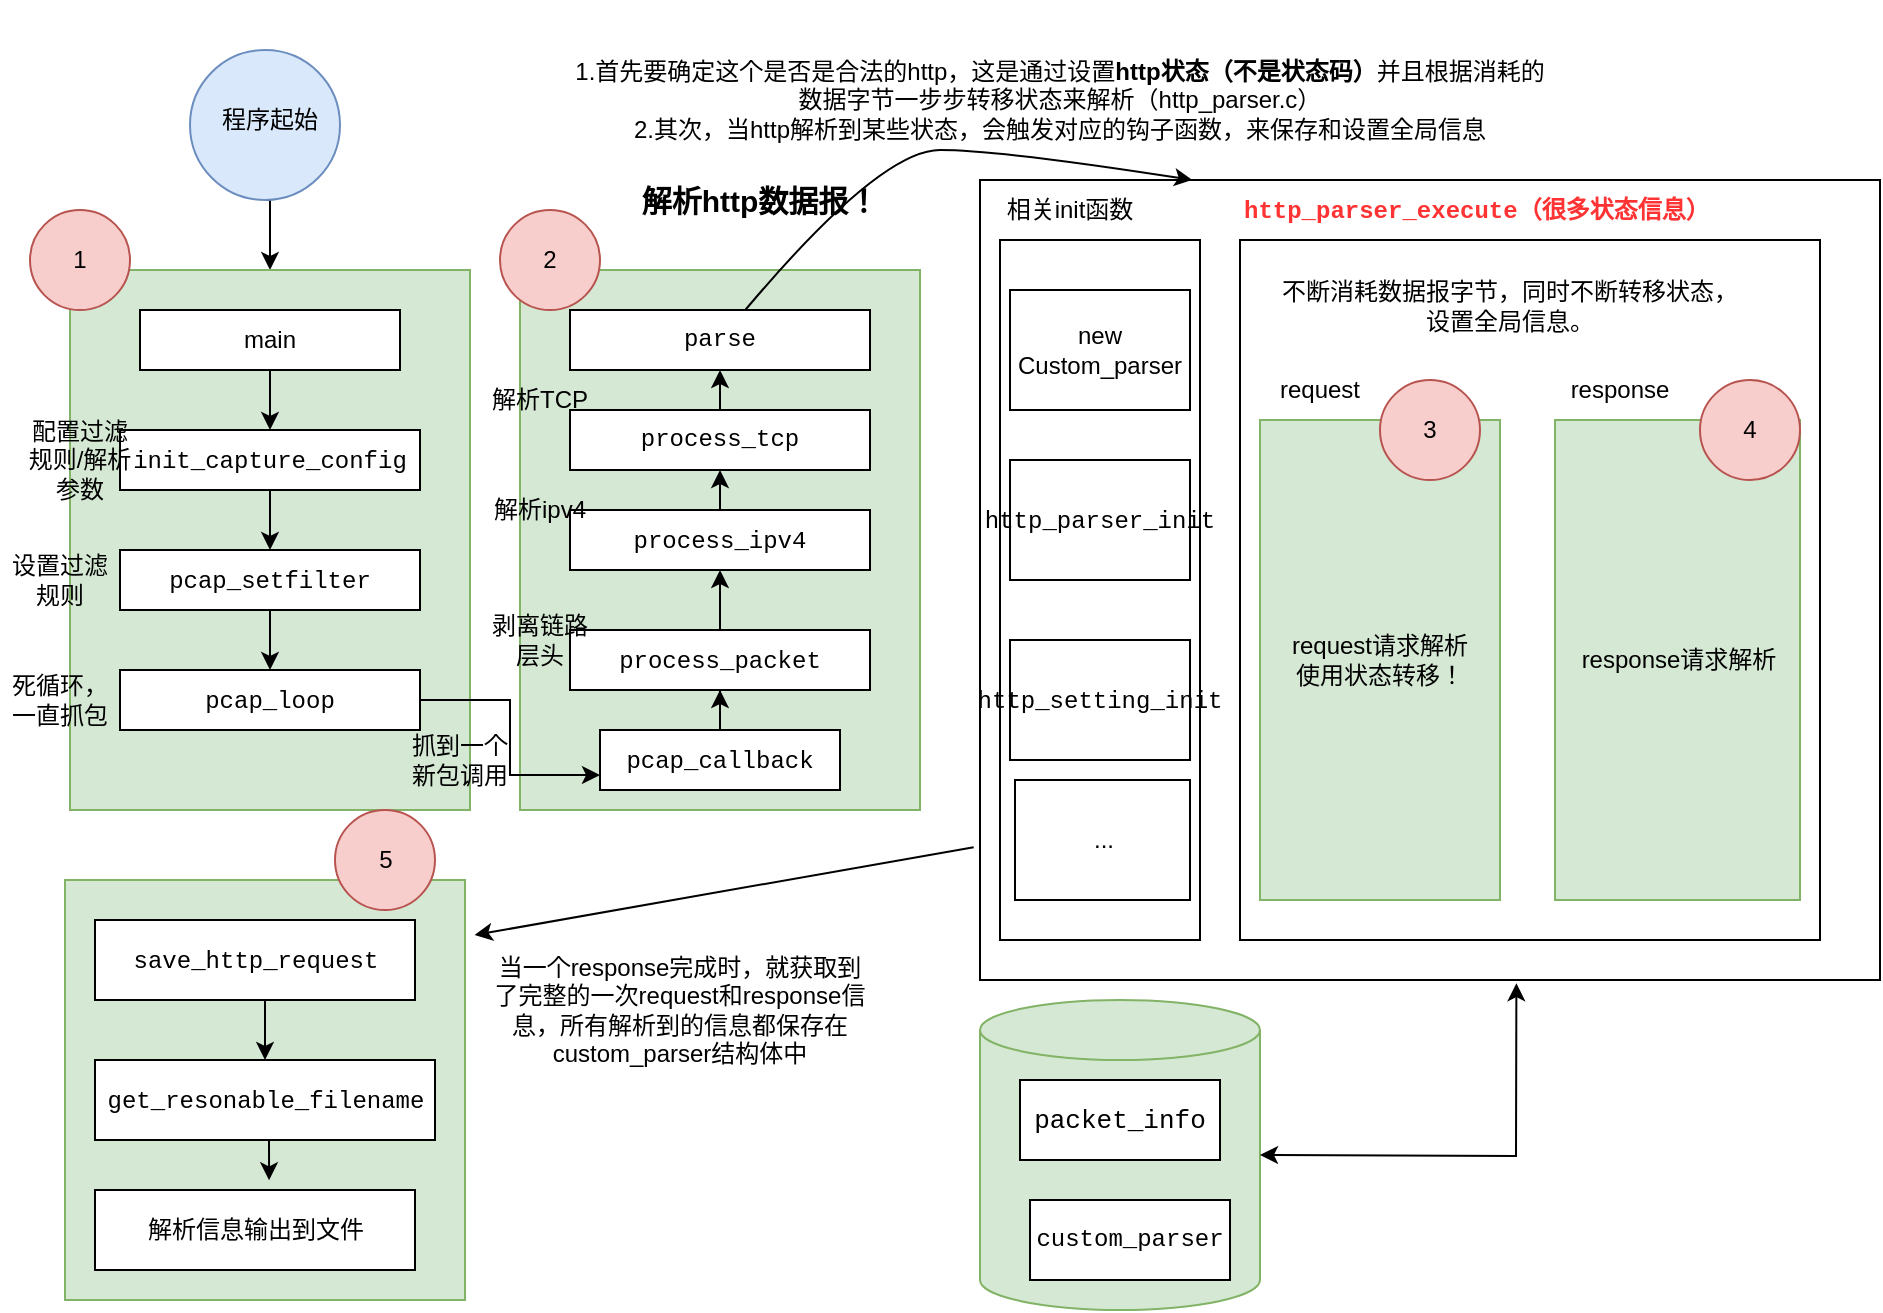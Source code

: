 <mxfile version="21.3.7" type="github">
  <diagram name="第 1 页" id="iuhaI9ObnCfRAcPD-vhr">
    <mxGraphModel dx="1050" dy="517" grid="1" gridSize="10" guides="1" tooltips="1" connect="1" arrows="1" fold="1" page="1" pageScale="1" pageWidth="827" pageHeight="1169" math="0" shadow="0">
      <root>
        <mxCell id="0" />
        <mxCell id="1" parent="0" />
        <mxCell id="MI1LUx4qJ0LQopukVB38-1" style="edgeStyle=orthogonalEdgeStyle;rounded=0;orthogonalLoop=1;jettySize=auto;html=1;exitX=0.5;exitY=1;exitDx=0;exitDy=0;entryX=0.5;entryY=0;entryDx=0;entryDy=0;" edge="1" parent="1" source="MI1LUx4qJ0LQopukVB38-2" target="MI1LUx4qJ0LQopukVB38-7">
          <mxGeometry relative="1" as="geometry" />
        </mxCell>
        <mxCell id="MI1LUx4qJ0LQopukVB38-2" value="" style="ellipse;whiteSpace=wrap;html=1;aspect=fixed;fillColor=#dae8fc;strokeColor=#6c8ebf;" vertex="1" parent="1">
          <mxGeometry x="135" y="40" width="75" height="75" as="geometry" />
        </mxCell>
        <mxCell id="MI1LUx4qJ0LQopukVB38-4" value="" style="rounded=0;whiteSpace=wrap;html=1;" vertex="1" parent="1">
          <mxGeometry x="530" y="105" width="450" height="400" as="geometry" />
        </mxCell>
        <mxCell id="MI1LUx4qJ0LQopukVB38-5" value="" style="shape=cylinder3;whiteSpace=wrap;html=1;boundedLbl=1;backgroundOutline=1;size=15;fillColor=#d5e8d4;strokeColor=#82b366;" vertex="1" parent="1">
          <mxGeometry x="530" y="515" width="140" height="155" as="geometry" />
        </mxCell>
        <mxCell id="MI1LUx4qJ0LQopukVB38-6" value="" style="rounded=0;whiteSpace=wrap;html=1;fillColor=#d5e8d4;strokeColor=#82b366;" vertex="1" parent="1">
          <mxGeometry x="300" y="150" width="200" height="270" as="geometry" />
        </mxCell>
        <mxCell id="MI1LUx4qJ0LQopukVB38-7" value="" style="rounded=0;whiteSpace=wrap;html=1;fillColor=#d5e8d4;strokeColor=#82b366;" vertex="1" parent="1">
          <mxGeometry x="75" y="150" width="200" height="270" as="geometry" />
        </mxCell>
        <mxCell id="MI1LUx4qJ0LQopukVB38-8" style="edgeStyle=orthogonalEdgeStyle;rounded=0;orthogonalLoop=1;jettySize=auto;html=1;exitX=0.5;exitY=1;exitDx=0;exitDy=0;entryX=0.5;entryY=0;entryDx=0;entryDy=0;" edge="1" parent="1" source="MI1LUx4qJ0LQopukVB38-9" target="MI1LUx4qJ0LQopukVB38-11">
          <mxGeometry relative="1" as="geometry" />
        </mxCell>
        <mxCell id="MI1LUx4qJ0LQopukVB38-9" value="main" style="rounded=0;whiteSpace=wrap;html=1;" vertex="1" parent="1">
          <mxGeometry x="110" y="170" width="130" height="30" as="geometry" />
        </mxCell>
        <mxCell id="MI1LUx4qJ0LQopukVB38-10" style="edgeStyle=orthogonalEdgeStyle;rounded=0;orthogonalLoop=1;jettySize=auto;html=1;exitX=0.5;exitY=1;exitDx=0;exitDy=0;" edge="1" parent="1" source="MI1LUx4qJ0LQopukVB38-11" target="MI1LUx4qJ0LQopukVB38-15">
          <mxGeometry relative="1" as="geometry" />
        </mxCell>
        <mxCell id="MI1LUx4qJ0LQopukVB38-11" value="&lt;div style=&quot;font-family: &amp;quot;JetBrains Mono&amp;quot;, &amp;quot;Fira Code&amp;quot;, Menlo, Monaco, &amp;quot;Courier New&amp;quot;, monospace, Consolas, &amp;quot;Courier New&amp;quot;, monospace; line-height: 22px;&quot;&gt;&lt;font style=&quot;font-size: 12px; background-color: rgb(255, 255, 255);&quot;&gt;init_capture_config&lt;/font&gt;&lt;/div&gt;" style="rounded=0;whiteSpace=wrap;html=1;" vertex="1" parent="1">
          <mxGeometry x="100" y="230" width="150" height="30" as="geometry" />
        </mxCell>
        <mxCell id="MI1LUx4qJ0LQopukVB38-12" style="edgeStyle=orthogonalEdgeStyle;rounded=0;orthogonalLoop=1;jettySize=auto;html=1;exitX=1;exitY=0.5;exitDx=0;exitDy=0;entryX=0;entryY=0.75;entryDx=0;entryDy=0;" edge="1" parent="1" source="MI1LUx4qJ0LQopukVB38-13" target="MI1LUx4qJ0LQopukVB38-17">
          <mxGeometry relative="1" as="geometry" />
        </mxCell>
        <mxCell id="MI1LUx4qJ0LQopukVB38-13" value="&lt;div style=&quot;font-family: &amp;quot;JetBrains Mono&amp;quot;, &amp;quot;Fira Code&amp;quot;, Menlo, Monaco, &amp;quot;Courier New&amp;quot;, monospace, Consolas, &amp;quot;Courier New&amp;quot;, monospace; line-height: 22px;&quot;&gt;&lt;div style=&quot;line-height: 22px;&quot;&gt;&lt;font style=&quot;font-size: 12px;&quot;&gt;pcap_loop&lt;/font&gt;&lt;/div&gt;&lt;/div&gt;" style="rounded=0;whiteSpace=wrap;html=1;" vertex="1" parent="1">
          <mxGeometry x="100" y="350" width="150" height="30" as="geometry" />
        </mxCell>
        <mxCell id="MI1LUx4qJ0LQopukVB38-14" style="edgeStyle=orthogonalEdgeStyle;rounded=0;orthogonalLoop=1;jettySize=auto;html=1;exitX=0.5;exitY=1;exitDx=0;exitDy=0;entryX=0.5;entryY=0;entryDx=0;entryDy=0;" edge="1" parent="1" source="MI1LUx4qJ0LQopukVB38-15" target="MI1LUx4qJ0LQopukVB38-13">
          <mxGeometry relative="1" as="geometry" />
        </mxCell>
        <mxCell id="MI1LUx4qJ0LQopukVB38-15" value="&lt;div style=&quot;font-family: &amp;quot;JetBrains Mono&amp;quot;, &amp;quot;Fira Code&amp;quot;, Menlo, Monaco, &amp;quot;Courier New&amp;quot;, monospace, Consolas, &amp;quot;Courier New&amp;quot;, monospace; line-height: 22px;&quot;&gt;&lt;div style=&quot;line-height: 22px;&quot;&gt;&lt;font style=&quot;font-size: 12px;&quot;&gt;pcap_setfilter&lt;/font&gt;&lt;/div&gt;&lt;/div&gt;" style="rounded=0;whiteSpace=wrap;html=1;" vertex="1" parent="1">
          <mxGeometry x="100" y="290" width="150" height="30" as="geometry" />
        </mxCell>
        <mxCell id="MI1LUx4qJ0LQopukVB38-16" style="edgeStyle=orthogonalEdgeStyle;rounded=0;orthogonalLoop=1;jettySize=auto;html=1;exitX=0.5;exitY=0;exitDx=0;exitDy=0;" edge="1" parent="1" source="MI1LUx4qJ0LQopukVB38-17" target="MI1LUx4qJ0LQopukVB38-19">
          <mxGeometry relative="1" as="geometry" />
        </mxCell>
        <mxCell id="MI1LUx4qJ0LQopukVB38-17" value="&lt;div style=&quot;font-family: &amp;quot;JetBrains Mono&amp;quot;, &amp;quot;Fira Code&amp;quot;, Menlo, Monaco, &amp;quot;Courier New&amp;quot;, monospace, Consolas, &amp;quot;Courier New&amp;quot;, monospace; line-height: 22px;&quot;&gt;&lt;font style=&quot;font-size: 12px;&quot;&gt;pcap_callback&lt;/font&gt;&lt;/div&gt;" style="rounded=0;whiteSpace=wrap;html=1;" vertex="1" parent="1">
          <mxGeometry x="340" y="380" width="120" height="30" as="geometry" />
        </mxCell>
        <mxCell id="MI1LUx4qJ0LQopukVB38-18" style="edgeStyle=orthogonalEdgeStyle;rounded=0;orthogonalLoop=1;jettySize=auto;html=1;exitX=0.5;exitY=0;exitDx=0;exitDy=0;" edge="1" parent="1" source="MI1LUx4qJ0LQopukVB38-19" target="MI1LUx4qJ0LQopukVB38-21">
          <mxGeometry relative="1" as="geometry" />
        </mxCell>
        <mxCell id="MI1LUx4qJ0LQopukVB38-19" value="&lt;div style=&quot;font-family: &amp;quot;JetBrains Mono&amp;quot;, &amp;quot;Fira Code&amp;quot;, Menlo, Monaco, &amp;quot;Courier New&amp;quot;, monospace, Consolas, &amp;quot;Courier New&amp;quot;, monospace; line-height: 22px;&quot;&gt;&lt;div style=&quot;line-height: 22px;&quot;&gt;&lt;div style=&quot;line-height: 22px;&quot;&gt;&lt;font style=&quot;font-size: 12px;&quot;&gt;process_packet&lt;/font&gt;&lt;/div&gt;&lt;/div&gt;&lt;/div&gt;" style="rounded=0;whiteSpace=wrap;html=1;" vertex="1" parent="1">
          <mxGeometry x="325" y="330" width="150" height="30" as="geometry" />
        </mxCell>
        <mxCell id="MI1LUx4qJ0LQopukVB38-20" style="edgeStyle=orthogonalEdgeStyle;rounded=0;orthogonalLoop=1;jettySize=auto;html=1;exitX=0.5;exitY=0;exitDx=0;exitDy=0;entryX=0.5;entryY=1;entryDx=0;entryDy=0;" edge="1" parent="1" source="MI1LUx4qJ0LQopukVB38-21" target="MI1LUx4qJ0LQopukVB38-23">
          <mxGeometry relative="1" as="geometry" />
        </mxCell>
        <mxCell id="MI1LUx4qJ0LQopukVB38-21" value="&lt;div style=&quot;font-family: &amp;quot;JetBrains Mono&amp;quot;, &amp;quot;Fira Code&amp;quot;, Menlo, Monaco, &amp;quot;Courier New&amp;quot;, monospace, Consolas, &amp;quot;Courier New&amp;quot;, monospace; line-height: 22px;&quot;&gt;&lt;div style=&quot;line-height: 22px;&quot;&gt;&lt;div style=&quot;line-height: 22px;&quot;&gt;&lt;div style=&quot;line-height: 22px;&quot;&gt;&lt;font style=&quot;font-size: 12px;&quot;&gt;process_ipv4&lt;/font&gt;&lt;/div&gt;&lt;/div&gt;&lt;/div&gt;&lt;/div&gt;" style="rounded=0;whiteSpace=wrap;html=1;" vertex="1" parent="1">
          <mxGeometry x="325" y="270" width="150" height="30" as="geometry" />
        </mxCell>
        <mxCell id="MI1LUx4qJ0LQopukVB38-22" style="edgeStyle=orthogonalEdgeStyle;rounded=0;orthogonalLoop=1;jettySize=auto;html=1;exitX=0.5;exitY=0;exitDx=0;exitDy=0;entryX=0.5;entryY=1;entryDx=0;entryDy=0;" edge="1" parent="1" source="MI1LUx4qJ0LQopukVB38-23" target="MI1LUx4qJ0LQopukVB38-24">
          <mxGeometry relative="1" as="geometry" />
        </mxCell>
        <mxCell id="MI1LUx4qJ0LQopukVB38-23" value="&lt;div style=&quot;font-family: &amp;quot;JetBrains Mono&amp;quot;, &amp;quot;Fira Code&amp;quot;, Menlo, Monaco, &amp;quot;Courier New&amp;quot;, monospace, Consolas, &amp;quot;Courier New&amp;quot;, monospace; line-height: 22px;&quot;&gt;&lt;div style=&quot;line-height: 22px;&quot;&gt;&lt;div style=&quot;line-height: 22px;&quot;&gt;&lt;div style=&quot;line-height: 22px;&quot;&gt;&lt;div style=&quot;line-height: 19px;&quot;&gt;&lt;font style=&quot;font-size: 12px;&quot;&gt;process_tcp&lt;/font&gt;&lt;/div&gt;&lt;/div&gt;&lt;/div&gt;&lt;/div&gt;&lt;/div&gt;" style="rounded=0;whiteSpace=wrap;html=1;" vertex="1" parent="1">
          <mxGeometry x="325" y="220" width="150" height="30" as="geometry" />
        </mxCell>
        <mxCell id="MI1LUx4qJ0LQopukVB38-24" value="&lt;div style=&quot;font-family: &amp;quot;JetBrains Mono&amp;quot;, &amp;quot;Fira Code&amp;quot;, Menlo, Monaco, &amp;quot;Courier New&amp;quot;, monospace, Consolas, &amp;quot;Courier New&amp;quot;, monospace; line-height: 22px;&quot;&gt;&lt;div style=&quot;line-height: 22px;&quot;&gt;&lt;div style=&quot;line-height: 22px;&quot;&gt;&lt;div style=&quot;line-height: 22px;&quot;&gt;&lt;div style=&quot;line-height: 19px;&quot;&gt;&lt;div style=&quot;line-height: 19px;&quot;&gt;&lt;font style=&quot;font-size: 12px;&quot;&gt;parse&lt;/font&gt;&lt;/div&gt;&lt;/div&gt;&lt;/div&gt;&lt;/div&gt;&lt;/div&gt;&lt;/div&gt;" style="rounded=0;whiteSpace=wrap;html=1;" vertex="1" parent="1">
          <mxGeometry x="325" y="170" width="150" height="30" as="geometry" />
        </mxCell>
        <mxCell id="MI1LUx4qJ0LQopukVB38-25" value="&lt;div style=&quot;font-family: &amp;quot;JetBrains Mono&amp;quot;, &amp;quot;Fira Code&amp;quot;, Menlo, Monaco, &amp;quot;Courier New&amp;quot;, monospace, Consolas, &amp;quot;Courier New&amp;quot;, monospace; line-height: 19px;&quot;&gt;&lt;font style=&quot;font-size: 12px;&quot;&gt;custom_parser&lt;/font&gt;&lt;/div&gt;" style="rounded=0;whiteSpace=wrap;html=1;" vertex="1" parent="1">
          <mxGeometry x="555" y="615" width="100" height="40" as="geometry" />
        </mxCell>
        <mxCell id="MI1LUx4qJ0LQopukVB38-26" value="&lt;div style=&quot;font-family: &amp;quot;JetBrains Mono&amp;quot;, &amp;quot;Fira Code&amp;quot;, Menlo, Monaco, &amp;quot;Courier New&amp;quot;, monospace, Consolas, &amp;quot;Courier New&amp;quot;, monospace; line-height: 19px;&quot;&gt;&lt;font style=&quot;font-size: 13px;&quot;&gt;packet_info&lt;/font&gt;&lt;/div&gt;" style="rounded=0;whiteSpace=wrap;html=1;" vertex="1" parent="1">
          <mxGeometry x="550" y="555" width="100" height="40" as="geometry" />
        </mxCell>
        <mxCell id="MI1LUx4qJ0LQopukVB38-27" value="&lt;div style=&quot;font-family: &amp;quot;JetBrains Mono&amp;quot;, &amp;quot;Fira Code&amp;quot;, Menlo, Monaco, &amp;quot;Courier New&amp;quot;, monospace, Consolas, &amp;quot;Courier New&amp;quot;, monospace; line-height: 19px;&quot;&gt;&lt;div style=&quot;&quot;&gt;&lt;font color=&quot;#ff3333&quot; style=&quot;font-size: 12px;&quot;&gt;&lt;b&gt;http_parser_execute（很多状态信息）&lt;/b&gt;&lt;/font&gt;&lt;/div&gt;&lt;/div&gt;" style="text;whiteSpace=wrap;html=1;" vertex="1" parent="1">
          <mxGeometry x="660" y="105" width="260" height="40" as="geometry" />
        </mxCell>
        <mxCell id="MI1LUx4qJ0LQopukVB38-28" value="" style="rounded=0;whiteSpace=wrap;html=1;fillColor=#d5e8d4;strokeColor=#82b366;" vertex="1" parent="1">
          <mxGeometry x="72.5" y="455" width="200" height="210" as="geometry" />
        </mxCell>
        <mxCell id="MI1LUx4qJ0LQopukVB38-29" style="edgeStyle=orthogonalEdgeStyle;rounded=0;orthogonalLoop=1;jettySize=auto;html=1;exitX=0.5;exitY=1;exitDx=0;exitDy=0;entryX=0.5;entryY=0;entryDx=0;entryDy=0;" edge="1" parent="1" source="MI1LUx4qJ0LQopukVB38-30" target="MI1LUx4qJ0LQopukVB38-32">
          <mxGeometry relative="1" as="geometry" />
        </mxCell>
        <mxCell id="MI1LUx4qJ0LQopukVB38-30" value="&lt;div style=&quot;font-family: &amp;quot;JetBrains Mono&amp;quot;, &amp;quot;Fira Code&amp;quot;, Menlo, Monaco, &amp;quot;Courier New&amp;quot;, monospace, Consolas, &amp;quot;Courier New&amp;quot;, monospace; line-height: 22px;&quot;&gt;&lt;font style=&quot;font-size: 12px;&quot;&gt;save_http_request&lt;/font&gt;&lt;/div&gt;" style="rounded=0;whiteSpace=wrap;html=1;" vertex="1" parent="1">
          <mxGeometry x="87.5" y="475" width="160" height="40" as="geometry" />
        </mxCell>
        <mxCell id="MI1LUx4qJ0LQopukVB38-31" style="edgeStyle=orthogonalEdgeStyle;rounded=0;orthogonalLoop=1;jettySize=auto;html=1;exitX=0.5;exitY=1;exitDx=0;exitDy=0;entryX=0.544;entryY=-0.121;entryDx=0;entryDy=0;entryPerimeter=0;" edge="1" parent="1" source="MI1LUx4qJ0LQopukVB38-32" target="MI1LUx4qJ0LQopukVB38-33">
          <mxGeometry relative="1" as="geometry" />
        </mxCell>
        <mxCell id="MI1LUx4qJ0LQopukVB38-32" value="&lt;div style=&quot;font-family: &amp;quot;JetBrains Mono&amp;quot;, &amp;quot;Fira Code&amp;quot;, Menlo, Monaco, &amp;quot;Courier New&amp;quot;, monospace, Consolas, &amp;quot;Courier New&amp;quot;, monospace; line-height: 22px;&quot;&gt;&lt;font style=&quot;font-size: 12px;&quot;&gt;get_resonable_filename&lt;/font&gt;&lt;/div&gt;" style="rounded=0;whiteSpace=wrap;html=1;" vertex="1" parent="1">
          <mxGeometry x="87.5" y="545" width="170" height="40" as="geometry" />
        </mxCell>
        <mxCell id="MI1LUx4qJ0LQopukVB38-33" value="解析信息输出到文件" style="rounded=0;whiteSpace=wrap;html=1;" vertex="1" parent="1">
          <mxGeometry x="87.5" y="610" width="160" height="40" as="geometry" />
        </mxCell>
        <mxCell id="MI1LUx4qJ0LQopukVB38-35" value="" style="rounded=0;whiteSpace=wrap;html=1;" vertex="1" parent="1">
          <mxGeometry x="660" y="135" width="290" height="350" as="geometry" />
        </mxCell>
        <mxCell id="MI1LUx4qJ0LQopukVB38-36" value="request" style="text;html=1;strokeColor=none;fillColor=none;align=center;verticalAlign=middle;whiteSpace=wrap;rounded=0;" vertex="1" parent="1">
          <mxGeometry x="670" y="195" width="60" height="30" as="geometry" />
        </mxCell>
        <mxCell id="MI1LUx4qJ0LQopukVB38-37" value="request请求解析&lt;br&gt;使用状态转移！" style="rounded=0;whiteSpace=wrap;html=1;fillColor=#d5e8d4;strokeColor=#82b366;" vertex="1" parent="1">
          <mxGeometry x="670" y="225" width="120" height="240" as="geometry" />
        </mxCell>
        <mxCell id="MI1LUx4qJ0LQopukVB38-38" value="response请求解析" style="rounded=0;whiteSpace=wrap;html=1;fillColor=#d5e8d4;strokeColor=#82b366;" vertex="1" parent="1">
          <mxGeometry x="817.5" y="225" width="122.5" height="240" as="geometry" />
        </mxCell>
        <mxCell id="MI1LUx4qJ0LQopukVB38-39" value="response" style="text;html=1;strokeColor=none;fillColor=none;align=center;verticalAlign=middle;whiteSpace=wrap;rounded=0;" vertex="1" parent="1">
          <mxGeometry x="820" y="195" width="60" height="30" as="geometry" />
        </mxCell>
        <mxCell id="MI1LUx4qJ0LQopukVB38-40" value="" style="rounded=0;whiteSpace=wrap;html=1;" vertex="1" parent="1">
          <mxGeometry x="540" y="135" width="100" height="350" as="geometry" />
        </mxCell>
        <mxCell id="MI1LUx4qJ0LQopukVB38-41" value="new Custom_parser" style="rounded=0;whiteSpace=wrap;html=1;" vertex="1" parent="1">
          <mxGeometry x="545" y="160" width="90" height="60" as="geometry" />
        </mxCell>
        <mxCell id="MI1LUx4qJ0LQopukVB38-42" value="&lt;div style=&quot;font-family: &amp;quot;JetBrains Mono&amp;quot;, &amp;quot;Fira Code&amp;quot;, Menlo, Monaco, &amp;quot;Courier New&amp;quot;, monospace, Consolas, &amp;quot;Courier New&amp;quot;, monospace; line-height: 22px;&quot;&gt;&lt;font style=&quot;font-size: 12px;&quot;&gt;http_setting_init&lt;/font&gt;&lt;/div&gt;" style="rounded=0;whiteSpace=wrap;html=1;" vertex="1" parent="1">
          <mxGeometry x="545" y="335" width="90" height="60" as="geometry" />
        </mxCell>
        <mxCell id="MI1LUx4qJ0LQopukVB38-43" value="&lt;div style=&quot;font-family: &amp;quot;JetBrains Mono&amp;quot;, &amp;quot;Fira Code&amp;quot;, Menlo, Monaco, &amp;quot;Courier New&amp;quot;, monospace, Consolas, &amp;quot;Courier New&amp;quot;, monospace; line-height: 22px;&quot;&gt;&lt;font style=&quot;font-size: 12px;&quot;&gt;http_parser_init&lt;/font&gt;&lt;/div&gt;" style="rounded=0;whiteSpace=wrap;html=1;" vertex="1" parent="1">
          <mxGeometry x="545" y="245" width="90" height="60" as="geometry" />
        </mxCell>
        <mxCell id="MI1LUx4qJ0LQopukVB38-44" value="..." style="rounded=0;whiteSpace=wrap;html=1;" vertex="1" parent="1">
          <mxGeometry x="547.5" y="405" width="87.5" height="60" as="geometry" />
        </mxCell>
        <mxCell id="MI1LUx4qJ0LQopukVB38-45" value="相关init函数" style="text;html=1;strokeColor=none;fillColor=none;align=center;verticalAlign=middle;whiteSpace=wrap;rounded=0;" vertex="1" parent="1">
          <mxGeometry x="540" y="105" width="70" height="30" as="geometry" />
        </mxCell>
        <mxCell id="MI1LUx4qJ0LQopukVB38-47" value="" style="curved=1;endArrow=classic;html=1;rounded=0;entryX=0.236;entryY=0;entryDx=0;entryDy=0;entryPerimeter=0;" edge="1" parent="1" source="MI1LUx4qJ0LQopukVB38-24" target="MI1LUx4qJ0LQopukVB38-4">
          <mxGeometry width="50" height="50" relative="1" as="geometry">
            <mxPoint x="540" y="140" as="sourcePoint" />
            <mxPoint x="530" y="430" as="targetPoint" />
            <Array as="points">
              <mxPoint x="480" y="90" />
              <mxPoint x="540" y="90" />
            </Array>
          </mxGeometry>
        </mxCell>
        <mxCell id="MI1LUx4qJ0LQopukVB38-48" value="程序起始" style="text;html=1;strokeColor=none;fillColor=none;align=center;verticalAlign=middle;whiteSpace=wrap;rounded=0;" vertex="1" parent="1">
          <mxGeometry x="145" y="60" width="60" height="30" as="geometry" />
        </mxCell>
        <mxCell id="MI1LUx4qJ0LQopukVB38-49" value="配置过滤规则/解析参数" style="text;html=1;strokeColor=none;fillColor=none;align=center;verticalAlign=middle;whiteSpace=wrap;rounded=0;" vertex="1" parent="1">
          <mxGeometry x="50" y="230" width="60" height="30" as="geometry" />
        </mxCell>
        <mxCell id="MI1LUx4qJ0LQopukVB38-50" value="设置过滤规则" style="text;html=1;strokeColor=none;fillColor=none;align=center;verticalAlign=middle;whiteSpace=wrap;rounded=0;" vertex="1" parent="1">
          <mxGeometry x="40" y="290" width="60" height="30" as="geometry" />
        </mxCell>
        <mxCell id="MI1LUx4qJ0LQopukVB38-51" value="死循环，一直抓包" style="text;html=1;strokeColor=none;fillColor=none;align=center;verticalAlign=middle;whiteSpace=wrap;rounded=0;" vertex="1" parent="1">
          <mxGeometry x="40" y="350" width="60" height="30" as="geometry" />
        </mxCell>
        <mxCell id="MI1LUx4qJ0LQopukVB38-52" value="抓到一个新包调用" style="text;html=1;strokeColor=none;fillColor=none;align=center;verticalAlign=middle;whiteSpace=wrap;rounded=0;" vertex="1" parent="1">
          <mxGeometry x="240" y="380" width="60" height="30" as="geometry" />
        </mxCell>
        <mxCell id="MI1LUx4qJ0LQopukVB38-53" value="剥离链路层头" style="text;html=1;strokeColor=none;fillColor=none;align=center;verticalAlign=middle;whiteSpace=wrap;rounded=0;" vertex="1" parent="1">
          <mxGeometry x="280" y="320" width="60" height="30" as="geometry" />
        </mxCell>
        <mxCell id="MI1LUx4qJ0LQopukVB38-54" value="解析ipv4" style="text;html=1;strokeColor=none;fillColor=none;align=center;verticalAlign=middle;whiteSpace=wrap;rounded=0;" vertex="1" parent="1">
          <mxGeometry x="280" y="255" width="60" height="30" as="geometry" />
        </mxCell>
        <mxCell id="MI1LUx4qJ0LQopukVB38-55" value="解析TCP" style="text;html=1;strokeColor=none;fillColor=none;align=center;verticalAlign=middle;whiteSpace=wrap;rounded=0;" vertex="1" parent="1">
          <mxGeometry x="280" y="200" width="60" height="30" as="geometry" />
        </mxCell>
        <mxCell id="MI1LUx4qJ0LQopukVB38-56" value="1.首先要确定这个是否是合法的http，这是通过设置&lt;b&gt;http状态（不是状态码）&lt;/b&gt;并且根据消耗的数据字节一步步转移状态来解析（http_parser.c）&lt;br&gt;2.其次，当http解析到某些状态，会触发对应的钩子函数，来保存和设置全局信息" style="text;html=1;strokeColor=none;fillColor=none;align=center;verticalAlign=middle;whiteSpace=wrap;rounded=0;" vertex="1" parent="1">
          <mxGeometry x="321.5" y="15" width="496" height="100" as="geometry" />
        </mxCell>
        <mxCell id="MI1LUx4qJ0LQopukVB38-57" value="&lt;font style=&quot;font-size: 15px;&quot;&gt;&lt;b&gt;解析http数据报！&lt;/b&gt;&lt;/font&gt;" style="text;html=1;strokeColor=none;fillColor=none;align=center;verticalAlign=middle;whiteSpace=wrap;rounded=0;" vertex="1" parent="1">
          <mxGeometry x="350" y="100" width="140" height="30" as="geometry" />
        </mxCell>
        <mxCell id="MI1LUx4qJ0LQopukVB38-58" value="不断消耗数据报字节，同时不断转移状态，设置全局信息。" style="text;html=1;strokeColor=none;fillColor=none;align=center;verticalAlign=middle;whiteSpace=wrap;rounded=0;" vertex="1" parent="1">
          <mxGeometry x="675" y="140" width="240" height="55" as="geometry" />
        </mxCell>
        <mxCell id="MI1LUx4qJ0LQopukVB38-59" value="当一个response完成时，就获取到了完整的一次request和response信息，所有解析到的信息都保存在custom_parser结构体中" style="text;html=1;strokeColor=none;fillColor=none;align=center;verticalAlign=middle;whiteSpace=wrap;rounded=0;" vertex="1" parent="1">
          <mxGeometry x="285" y="505" width="190" height="30" as="geometry" />
        </mxCell>
        <mxCell id="MI1LUx4qJ0LQopukVB38-61" value="1" style="ellipse;whiteSpace=wrap;html=1;aspect=fixed;fillColor=#f8cecc;strokeColor=#b85450;" vertex="1" parent="1">
          <mxGeometry x="55" y="120" width="50" height="50" as="geometry" />
        </mxCell>
        <mxCell id="MI1LUx4qJ0LQopukVB38-62" value="2" style="ellipse;whiteSpace=wrap;html=1;aspect=fixed;fillColor=#f8cecc;strokeColor=#b85450;" vertex="1" parent="1">
          <mxGeometry x="290" y="120" width="50" height="50" as="geometry" />
        </mxCell>
        <mxCell id="MI1LUx4qJ0LQopukVB38-63" value="3" style="ellipse;whiteSpace=wrap;html=1;aspect=fixed;fillColor=#f8cecc;strokeColor=#b85450;" vertex="1" parent="1">
          <mxGeometry x="730" y="205" width="50" height="50" as="geometry" />
        </mxCell>
        <mxCell id="MI1LUx4qJ0LQopukVB38-64" value="4" style="ellipse;whiteSpace=wrap;html=1;aspect=fixed;fillColor=#f8cecc;strokeColor=#b85450;" vertex="1" parent="1">
          <mxGeometry x="890" y="205" width="50" height="50" as="geometry" />
        </mxCell>
        <mxCell id="MI1LUx4qJ0LQopukVB38-65" value="5" style="ellipse;whiteSpace=wrap;html=1;aspect=fixed;fillColor=#f8cecc;strokeColor=#b85450;" vertex="1" parent="1">
          <mxGeometry x="207.5" y="420" width="50" height="50" as="geometry" />
        </mxCell>
        <mxCell id="MI1LUx4qJ0LQopukVB38-66" value="" style="endArrow=classic;html=1;rounded=0;exitX=-0.007;exitY=0.834;exitDx=0;exitDy=0;exitPerimeter=0;entryX=1.024;entryY=0.131;entryDx=0;entryDy=0;entryPerimeter=0;" edge="1" parent="1" source="MI1LUx4qJ0LQopukVB38-4" target="MI1LUx4qJ0LQopukVB38-28">
          <mxGeometry width="50" height="50" relative="1" as="geometry">
            <mxPoint x="290" y="570" as="sourcePoint" />
            <mxPoint x="340" y="520" as="targetPoint" />
          </mxGeometry>
        </mxCell>
        <mxCell id="MI1LUx4qJ0LQopukVB38-67" value="" style="endArrow=classic;startArrow=classic;html=1;rounded=0;exitX=1;exitY=0.5;exitDx=0;exitDy=0;exitPerimeter=0;entryX=0.596;entryY=1.004;entryDx=0;entryDy=0;entryPerimeter=0;" edge="1" parent="1" source="MI1LUx4qJ0LQopukVB38-5" target="MI1LUx4qJ0LQopukVB38-4">
          <mxGeometry width="50" height="50" relative="1" as="geometry">
            <mxPoint x="760" y="630" as="sourcePoint" />
            <mxPoint x="810" y="580" as="targetPoint" />
            <Array as="points">
              <mxPoint x="798" y="593" />
            </Array>
          </mxGeometry>
        </mxCell>
      </root>
    </mxGraphModel>
  </diagram>
</mxfile>

